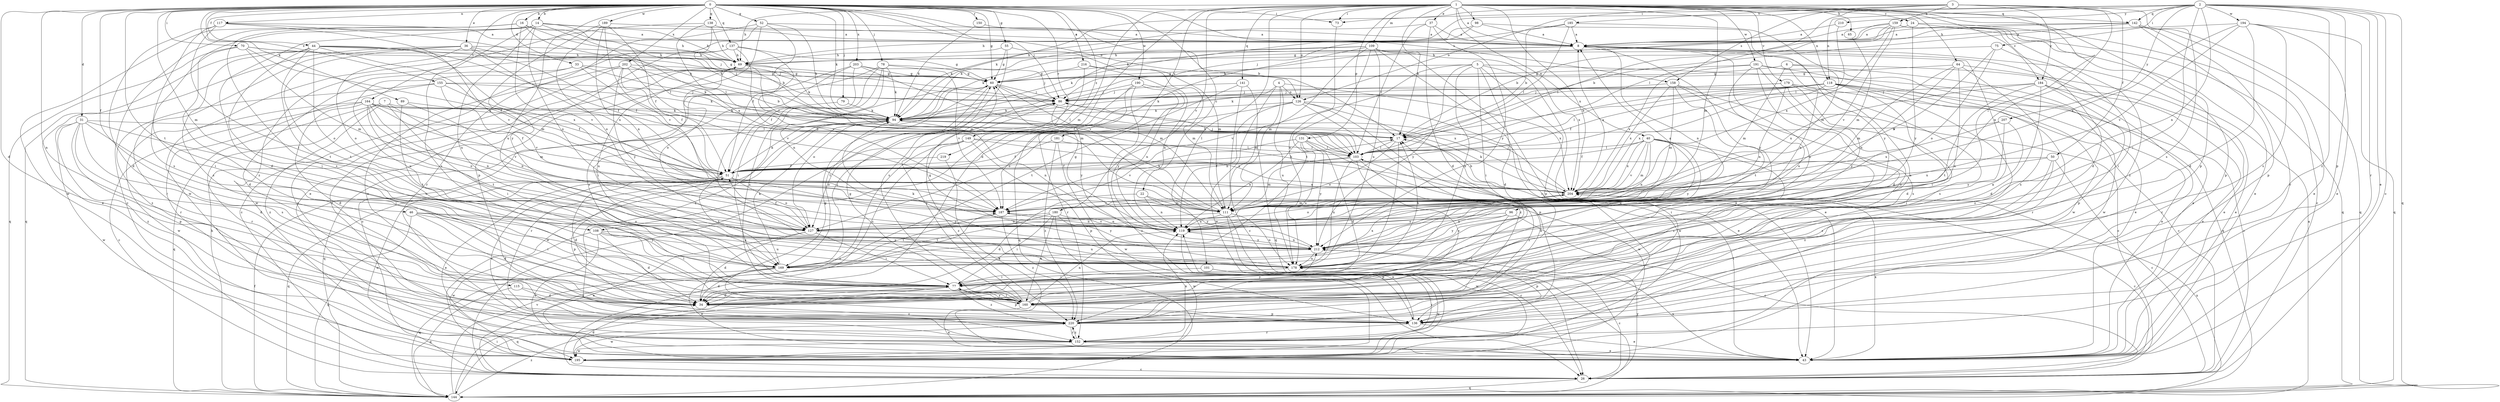 strict digraph  {
0;
1;
2;
3;
4;
5;
6;
7;
8;
14;
16;
17;
22;
24;
26;
31;
33;
34;
36;
37;
40;
43;
44;
46;
50;
51;
52;
55;
60;
64;
65;
69;
70;
73;
75;
77;
78;
79;
86;
89;
94;
96;
98;
101;
103;
108;
109;
111;
115;
117;
118;
119;
126;
127;
131;
136;
137;
138;
141;
142;
144;
149;
150;
152;
155;
158;
159;
160;
164;
169;
178;
179;
180;
181;
184;
185;
187;
189;
190;
191;
194;
195;
202;
203;
204;
207;
210;
212;
216;
219;
220;
0 -> 14  [label=b];
0 -> 16  [label=b];
0 -> 17  [label=b];
0 -> 22  [label=c];
0 -> 31  [label=d];
0 -> 33  [label=d];
0 -> 34  [label=d];
0 -> 36  [label=e];
0 -> 44  [label=f];
0 -> 46  [label=f];
0 -> 52  [label=g];
0 -> 55  [label=g];
0 -> 60  [label=g];
0 -> 70  [label=i];
0 -> 73  [label=i];
0 -> 78  [label=j];
0 -> 79  [label=j];
0 -> 86  [label=j];
0 -> 89  [label=k];
0 -> 94  [label=k];
0 -> 108  [label=m];
0 -> 115  [label=n];
0 -> 117  [label=n];
0 -> 126  [label=o];
0 -> 137  [label=q];
0 -> 138  [label=q];
0 -> 149  [label=r];
0 -> 150  [label=r];
0 -> 155  [label=s];
0 -> 158  [label=s];
0 -> 164  [label=t];
0 -> 169  [label=t];
0 -> 178  [label=u];
0 -> 189  [label=w];
0 -> 190  [label=w];
0 -> 202  [label=x];
0 -> 203  [label=x];
0 -> 216  [label=z];
0 -> 219  [label=z];
1 -> 8  [label=a];
1 -> 17  [label=b];
1 -> 24  [label=c];
1 -> 34  [label=d];
1 -> 37  [label=e];
1 -> 40  [label=e];
1 -> 64  [label=h];
1 -> 65  [label=h];
1 -> 69  [label=h];
1 -> 73  [label=i];
1 -> 96  [label=l];
1 -> 98  [label=l];
1 -> 101  [label=l];
1 -> 108  [label=m];
1 -> 109  [label=m];
1 -> 111  [label=m];
1 -> 118  [label=n];
1 -> 126  [label=o];
1 -> 131  [label=p];
1 -> 136  [label=p];
1 -> 141  [label=q];
1 -> 142  [label=q];
1 -> 179  [label=v];
1 -> 180  [label=v];
1 -> 181  [label=v];
1 -> 184  [label=v];
1 -> 191  [label=w];
1 -> 204  [label=x];
2 -> 26  [label=c];
2 -> 43  [label=e];
2 -> 73  [label=i];
2 -> 75  [label=i];
2 -> 77  [label=i];
2 -> 94  [label=k];
2 -> 118  [label=n];
2 -> 119  [label=n];
2 -> 136  [label=p];
2 -> 142  [label=q];
2 -> 144  [label=q];
2 -> 152  [label=r];
2 -> 194  [label=w];
2 -> 207  [label=y];
2 -> 210  [label=y];
2 -> 220  [label=z];
3 -> 50  [label=f];
3 -> 94  [label=k];
3 -> 103  [label=l];
3 -> 119  [label=n];
3 -> 126  [label=o];
3 -> 158  [label=s];
3 -> 159  [label=s];
3 -> 160  [label=s];
3 -> 184  [label=v];
3 -> 185  [label=v];
4 -> 51  [label=f];
4 -> 111  [label=m];
4 -> 126  [label=o];
4 -> 178  [label=u];
4 -> 195  [label=w];
4 -> 204  [label=x];
5 -> 34  [label=d];
5 -> 43  [label=e];
5 -> 60  [label=g];
5 -> 77  [label=i];
5 -> 136  [label=p];
5 -> 144  [label=q];
5 -> 178  [label=u];
5 -> 187  [label=v];
5 -> 212  [label=y];
6 -> 43  [label=e];
6 -> 60  [label=g];
6 -> 111  [label=m];
6 -> 119  [label=n];
6 -> 195  [label=w];
7 -> 77  [label=i];
7 -> 94  [label=k];
7 -> 119  [label=n];
7 -> 144  [label=q];
7 -> 152  [label=r];
7 -> 220  [label=z];
8 -> 69  [label=h];
8 -> 94  [label=k];
8 -> 119  [label=n];
8 -> 178  [label=u];
8 -> 212  [label=y];
14 -> 8  [label=a];
14 -> 26  [label=c];
14 -> 34  [label=d];
14 -> 69  [label=h];
14 -> 94  [label=k];
14 -> 127  [label=o];
14 -> 160  [label=s];
14 -> 178  [label=u];
14 -> 204  [label=x];
14 -> 220  [label=z];
16 -> 8  [label=a];
16 -> 69  [label=h];
16 -> 86  [label=j];
16 -> 94  [label=k];
16 -> 160  [label=s];
16 -> 187  [label=v];
16 -> 195  [label=w];
17 -> 103  [label=l];
17 -> 127  [label=o];
17 -> 178  [label=u];
22 -> 34  [label=d];
22 -> 111  [label=m];
22 -> 119  [label=n];
22 -> 212  [label=y];
24 -> 8  [label=a];
24 -> 26  [label=c];
24 -> 43  [label=e];
24 -> 212  [label=y];
26 -> 86  [label=j];
26 -> 144  [label=q];
26 -> 212  [label=y];
31 -> 17  [label=b];
31 -> 34  [label=d];
31 -> 77  [label=i];
31 -> 136  [label=p];
31 -> 160  [label=s];
31 -> 178  [label=u];
31 -> 195  [label=w];
31 -> 220  [label=z];
33 -> 34  [label=d];
33 -> 51  [label=f];
33 -> 60  [label=g];
33 -> 94  [label=k];
33 -> 178  [label=u];
34 -> 8  [label=a];
34 -> 220  [label=z];
36 -> 43  [label=e];
36 -> 51  [label=f];
36 -> 69  [label=h];
36 -> 86  [label=j];
36 -> 127  [label=o];
36 -> 152  [label=r];
36 -> 169  [label=t];
36 -> 204  [label=x];
37 -> 8  [label=a];
37 -> 34  [label=d];
37 -> 94  [label=k];
37 -> 103  [label=l];
37 -> 212  [label=y];
40 -> 51  [label=f];
40 -> 77  [label=i];
40 -> 103  [label=l];
40 -> 111  [label=m];
40 -> 119  [label=n];
40 -> 178  [label=u];
40 -> 187  [label=v];
40 -> 204  [label=x];
40 -> 212  [label=y];
40 -> 220  [label=z];
43 -> 8  [label=a];
43 -> 103  [label=l];
43 -> 178  [label=u];
43 -> 204  [label=x];
44 -> 51  [label=f];
44 -> 60  [label=g];
44 -> 69  [label=h];
44 -> 77  [label=i];
44 -> 111  [label=m];
44 -> 127  [label=o];
44 -> 144  [label=q];
44 -> 160  [label=s];
44 -> 169  [label=t];
44 -> 204  [label=x];
46 -> 34  [label=d];
46 -> 77  [label=i];
46 -> 127  [label=o];
46 -> 144  [label=q];
46 -> 178  [label=u];
50 -> 26  [label=c];
50 -> 51  [label=f];
50 -> 160  [label=s];
50 -> 204  [label=x];
50 -> 220  [label=z];
51 -> 17  [label=b];
51 -> 34  [label=d];
51 -> 43  [label=e];
51 -> 94  [label=k];
51 -> 127  [label=o];
51 -> 136  [label=p];
51 -> 144  [label=q];
51 -> 152  [label=r];
51 -> 169  [label=t];
51 -> 195  [label=w];
51 -> 204  [label=x];
52 -> 8  [label=a];
52 -> 43  [label=e];
52 -> 51  [label=f];
52 -> 94  [label=k];
52 -> 136  [label=p];
52 -> 152  [label=r];
55 -> 60  [label=g];
55 -> 69  [label=h];
55 -> 111  [label=m];
55 -> 160  [label=s];
60 -> 86  [label=j];
60 -> 103  [label=l];
60 -> 127  [label=o];
60 -> 169  [label=t];
60 -> 204  [label=x];
60 -> 220  [label=z];
64 -> 43  [label=e];
64 -> 60  [label=g];
64 -> 111  [label=m];
64 -> 119  [label=n];
64 -> 160  [label=s];
64 -> 178  [label=u];
65 -> 111  [label=m];
69 -> 60  [label=g];
69 -> 94  [label=k];
69 -> 103  [label=l];
69 -> 127  [label=o];
69 -> 152  [label=r];
69 -> 178  [label=u];
70 -> 51  [label=f];
70 -> 69  [label=h];
70 -> 77  [label=i];
70 -> 86  [label=j];
70 -> 111  [label=m];
70 -> 144  [label=q];
73 -> 178  [label=u];
75 -> 69  [label=h];
75 -> 77  [label=i];
75 -> 127  [label=o];
75 -> 187  [label=v];
77 -> 34  [label=d];
77 -> 136  [label=p];
77 -> 144  [label=q];
77 -> 160  [label=s];
77 -> 220  [label=z];
78 -> 26  [label=c];
78 -> 60  [label=g];
78 -> 77  [label=i];
78 -> 94  [label=k];
78 -> 119  [label=n];
78 -> 160  [label=s];
78 -> 187  [label=v];
79 -> 94  [label=k];
79 -> 212  [label=y];
86 -> 94  [label=k];
86 -> 212  [label=y];
89 -> 94  [label=k];
89 -> 169  [label=t];
89 -> 187  [label=v];
94 -> 17  [label=b];
94 -> 119  [label=n];
94 -> 144  [label=q];
94 -> 152  [label=r];
94 -> 195  [label=w];
96 -> 26  [label=c];
96 -> 119  [label=n];
96 -> 127  [label=o];
96 -> 160  [label=s];
96 -> 212  [label=y];
98 -> 8  [label=a];
98 -> 86  [label=j];
98 -> 94  [label=k];
98 -> 212  [label=y];
101 -> 77  [label=i];
101 -> 152  [label=r];
101 -> 195  [label=w];
103 -> 51  [label=f];
103 -> 86  [label=j];
103 -> 111  [label=m];
103 -> 160  [label=s];
103 -> 178  [label=u];
103 -> 220  [label=z];
108 -> 34  [label=d];
108 -> 43  [label=e];
108 -> 77  [label=i];
108 -> 178  [label=u];
108 -> 195  [label=w];
108 -> 212  [label=y];
109 -> 43  [label=e];
109 -> 69  [label=h];
109 -> 94  [label=k];
109 -> 111  [label=m];
109 -> 152  [label=r];
109 -> 169  [label=t];
109 -> 178  [label=u];
109 -> 187  [label=v];
109 -> 204  [label=x];
111 -> 26  [label=c];
111 -> 94  [label=k];
111 -> 119  [label=n];
111 -> 127  [label=o];
111 -> 178  [label=u];
111 -> 195  [label=w];
115 -> 34  [label=d];
115 -> 144  [label=q];
115 -> 160  [label=s];
117 -> 8  [label=a];
117 -> 34  [label=d];
117 -> 103  [label=l];
117 -> 160  [label=s];
117 -> 169  [label=t];
117 -> 187  [label=v];
118 -> 17  [label=b];
118 -> 26  [label=c];
118 -> 43  [label=e];
118 -> 51  [label=f];
118 -> 77  [label=i];
118 -> 86  [label=j];
118 -> 94  [label=k];
118 -> 103  [label=l];
118 -> 152  [label=r];
118 -> 204  [label=x];
118 -> 220  [label=z];
119 -> 60  [label=g];
119 -> 136  [label=p];
119 -> 187  [label=v];
119 -> 212  [label=y];
126 -> 43  [label=e];
126 -> 94  [label=k];
126 -> 119  [label=n];
126 -> 127  [label=o];
126 -> 136  [label=p];
126 -> 195  [label=w];
126 -> 220  [label=z];
127 -> 8  [label=a];
127 -> 34  [label=d];
127 -> 43  [label=e];
127 -> 51  [label=f];
127 -> 77  [label=i];
127 -> 178  [label=u];
131 -> 34  [label=d];
131 -> 103  [label=l];
131 -> 119  [label=n];
131 -> 178  [label=u];
131 -> 187  [label=v];
131 -> 195  [label=w];
131 -> 212  [label=y];
136 -> 43  [label=e];
136 -> 60  [label=g];
136 -> 119  [label=n];
136 -> 152  [label=r];
137 -> 26  [label=c];
137 -> 60  [label=g];
137 -> 69  [label=h];
137 -> 111  [label=m];
137 -> 187  [label=v];
137 -> 195  [label=w];
138 -> 8  [label=a];
138 -> 17  [label=b];
138 -> 69  [label=h];
138 -> 103  [label=l];
138 -> 195  [label=w];
141 -> 26  [label=c];
141 -> 86  [label=j];
141 -> 144  [label=q];
141 -> 169  [label=t];
142 -> 8  [label=a];
142 -> 17  [label=b];
142 -> 43  [label=e];
142 -> 60  [label=g];
142 -> 136  [label=p];
142 -> 144  [label=q];
142 -> 152  [label=r];
144 -> 8  [label=a];
144 -> 51  [label=f];
144 -> 69  [label=h];
144 -> 77  [label=i];
144 -> 187  [label=v];
144 -> 204  [label=x];
144 -> 220  [label=z];
149 -> 26  [label=c];
149 -> 103  [label=l];
149 -> 127  [label=o];
149 -> 136  [label=p];
149 -> 204  [label=x];
149 -> 220  [label=z];
150 -> 8  [label=a];
150 -> 94  [label=k];
152 -> 43  [label=e];
152 -> 119  [label=n];
152 -> 195  [label=w];
152 -> 220  [label=z];
155 -> 51  [label=f];
155 -> 86  [label=j];
155 -> 94  [label=k];
155 -> 152  [label=r];
155 -> 187  [label=v];
155 -> 220  [label=z];
158 -> 26  [label=c];
158 -> 86  [label=j];
158 -> 111  [label=m];
158 -> 160  [label=s];
158 -> 169  [label=t];
158 -> 204  [label=x];
159 -> 8  [label=a];
159 -> 17  [label=b];
159 -> 34  [label=d];
159 -> 94  [label=k];
159 -> 103  [label=l];
159 -> 136  [label=p];
159 -> 144  [label=q];
159 -> 187  [label=v];
159 -> 204  [label=x];
159 -> 220  [label=z];
160 -> 43  [label=e];
160 -> 60  [label=g];
160 -> 77  [label=i];
160 -> 86  [label=j];
160 -> 119  [label=n];
160 -> 136  [label=p];
160 -> 212  [label=y];
164 -> 26  [label=c];
164 -> 34  [label=d];
164 -> 51  [label=f];
164 -> 94  [label=k];
164 -> 103  [label=l];
164 -> 111  [label=m];
164 -> 119  [label=n];
164 -> 127  [label=o];
164 -> 169  [label=t];
164 -> 195  [label=w];
169 -> 34  [label=d];
169 -> 43  [label=e];
169 -> 86  [label=j];
169 -> 94  [label=k];
169 -> 144  [label=q];
169 -> 204  [label=x];
178 -> 17  [label=b];
178 -> 26  [label=c];
178 -> 60  [label=g];
178 -> 77  [label=i];
178 -> 94  [label=k];
179 -> 26  [label=c];
179 -> 34  [label=d];
179 -> 86  [label=j];
179 -> 94  [label=k];
179 -> 119  [label=n];
179 -> 160  [label=s];
179 -> 212  [label=y];
180 -> 77  [label=i];
180 -> 119  [label=n];
180 -> 127  [label=o];
180 -> 160  [label=s];
180 -> 169  [label=t];
180 -> 195  [label=w];
180 -> 212  [label=y];
181 -> 51  [label=f];
181 -> 103  [label=l];
181 -> 195  [label=w];
181 -> 220  [label=z];
184 -> 34  [label=d];
184 -> 43  [label=e];
184 -> 86  [label=j];
184 -> 136  [label=p];
184 -> 152  [label=r];
184 -> 169  [label=t];
184 -> 204  [label=x];
185 -> 8  [label=a];
185 -> 17  [label=b];
185 -> 69  [label=h];
185 -> 103  [label=l];
185 -> 111  [label=m];
187 -> 119  [label=n];
187 -> 169  [label=t];
187 -> 220  [label=z];
189 -> 8  [label=a];
189 -> 51  [label=f];
189 -> 119  [label=n];
189 -> 127  [label=o];
189 -> 187  [label=v];
189 -> 212  [label=y];
190 -> 26  [label=c];
190 -> 86  [label=j];
190 -> 119  [label=n];
190 -> 144  [label=q];
190 -> 152  [label=r];
190 -> 212  [label=y];
191 -> 34  [label=d];
191 -> 43  [label=e];
191 -> 60  [label=g];
191 -> 160  [label=s];
191 -> 178  [label=u];
191 -> 195  [label=w];
191 -> 204  [label=x];
194 -> 8  [label=a];
194 -> 34  [label=d];
194 -> 43  [label=e];
194 -> 144  [label=q];
194 -> 160  [label=s];
194 -> 187  [label=v];
194 -> 204  [label=x];
195 -> 26  [label=c];
195 -> 34  [label=d];
202 -> 17  [label=b];
202 -> 60  [label=g];
202 -> 111  [label=m];
202 -> 152  [label=r];
202 -> 187  [label=v];
202 -> 212  [label=y];
202 -> 220  [label=z];
203 -> 51  [label=f];
203 -> 60  [label=g];
203 -> 77  [label=i];
203 -> 86  [label=j];
203 -> 111  [label=m];
203 -> 160  [label=s];
204 -> 8  [label=a];
204 -> 17  [label=b];
204 -> 26  [label=c];
204 -> 86  [label=j];
204 -> 94  [label=k];
204 -> 111  [label=m];
204 -> 127  [label=o];
204 -> 187  [label=v];
207 -> 17  [label=b];
207 -> 77  [label=i];
207 -> 204  [label=x];
207 -> 212  [label=y];
210 -> 8  [label=a];
210 -> 103  [label=l];
212 -> 119  [label=n];
212 -> 136  [label=p];
212 -> 169  [label=t];
212 -> 178  [label=u];
216 -> 26  [label=c];
216 -> 60  [label=g];
216 -> 111  [label=m];
216 -> 119  [label=n];
219 -> 43  [label=e];
219 -> 51  [label=f];
220 -> 8  [label=a];
220 -> 17  [label=b];
220 -> 152  [label=r];
220 -> 195  [label=w];
}
